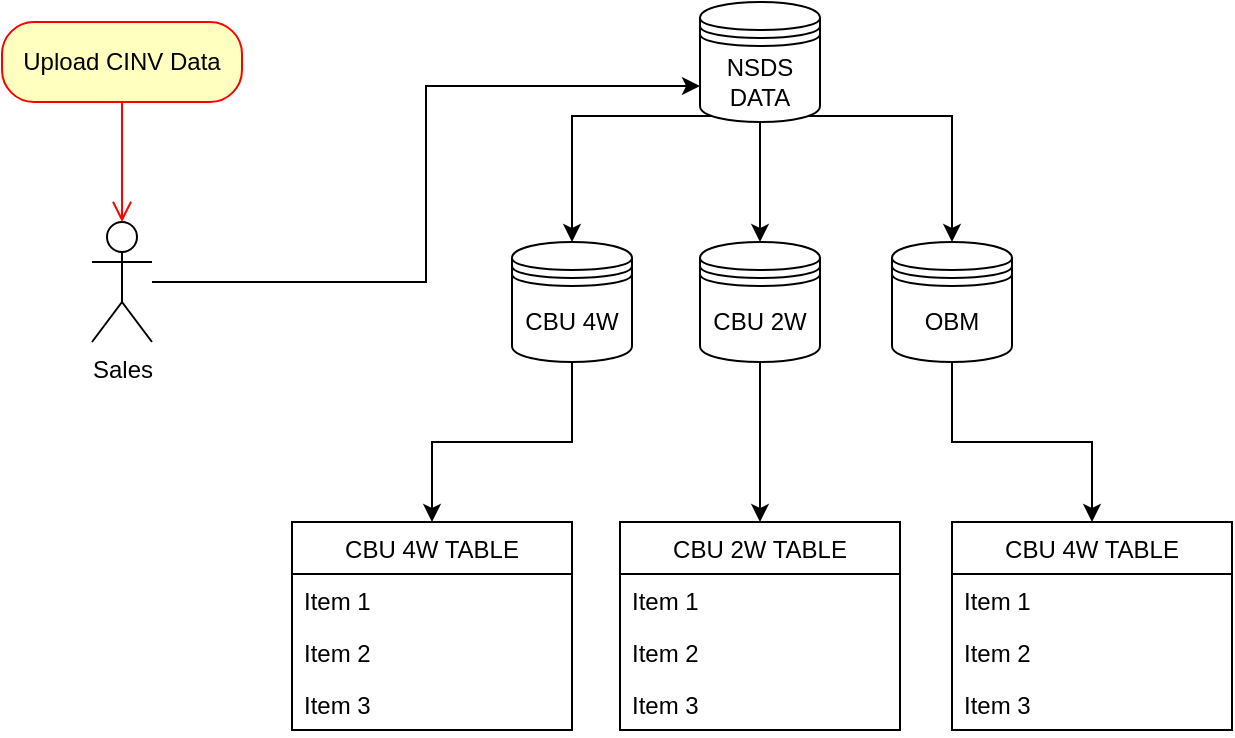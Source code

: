 <mxfile version="15.2.7" type="github">
  <diagram id="DOrdf2GdDWUqK32FPt1q" name="Page-1">
    <mxGraphModel dx="868" dy="412" grid="1" gridSize="10" guides="1" tooltips="1" connect="1" arrows="1" fold="1" page="1" pageScale="1" pageWidth="827" pageHeight="1169" math="0" shadow="0">
      <root>
        <mxCell id="0" />
        <mxCell id="1" parent="0" />
        <mxCell id="yJXbLsx19bje6TVqqQ3_-3" style="edgeStyle=orthogonalEdgeStyle;rounded=0;orthogonalLoop=1;jettySize=auto;html=1;exitX=0.15;exitY=0.95;exitDx=0;exitDy=0;entryX=0.5;entryY=0;entryDx=0;entryDy=0;exitPerimeter=0;" edge="1" parent="1" source="yJXbLsx19bje6TVqqQ3_-1" target="yJXbLsx19bje6TVqqQ3_-2">
          <mxGeometry relative="1" as="geometry" />
        </mxCell>
        <mxCell id="yJXbLsx19bje6TVqqQ3_-6" style="edgeStyle=orthogonalEdgeStyle;rounded=0;orthogonalLoop=1;jettySize=auto;html=1;exitX=0.5;exitY=1;exitDx=0;exitDy=0;entryX=0.5;entryY=0;entryDx=0;entryDy=0;" edge="1" parent="1" source="yJXbLsx19bje6TVqqQ3_-1" target="yJXbLsx19bje6TVqqQ3_-4">
          <mxGeometry relative="1" as="geometry" />
        </mxCell>
        <mxCell id="yJXbLsx19bje6TVqqQ3_-7" style="edgeStyle=orthogonalEdgeStyle;rounded=0;orthogonalLoop=1;jettySize=auto;html=1;exitX=0.85;exitY=0.95;exitDx=0;exitDy=0;exitPerimeter=0;" edge="1" parent="1" source="yJXbLsx19bje6TVqqQ3_-1" target="yJXbLsx19bje6TVqqQ3_-5">
          <mxGeometry relative="1" as="geometry" />
        </mxCell>
        <mxCell id="yJXbLsx19bje6TVqqQ3_-1" value="NSDS DATA" style="shape=datastore;whiteSpace=wrap;html=1;" vertex="1" parent="1">
          <mxGeometry x="354" y="90" width="60" height="60" as="geometry" />
        </mxCell>
        <mxCell id="yJXbLsx19bje6TVqqQ3_-12" style="edgeStyle=orthogonalEdgeStyle;rounded=0;orthogonalLoop=1;jettySize=auto;html=1;exitX=0.5;exitY=1;exitDx=0;exitDy=0;entryX=0.5;entryY=0;entryDx=0;entryDy=0;" edge="1" parent="1" source="yJXbLsx19bje6TVqqQ3_-2" target="yJXbLsx19bje6TVqqQ3_-8">
          <mxGeometry relative="1" as="geometry" />
        </mxCell>
        <mxCell id="yJXbLsx19bje6TVqqQ3_-2" value="CBU 4W" style="shape=datastore;whiteSpace=wrap;html=1;" vertex="1" parent="1">
          <mxGeometry x="260" y="210" width="60" height="60" as="geometry" />
        </mxCell>
        <mxCell id="yJXbLsx19bje6TVqqQ3_-17" style="edgeStyle=orthogonalEdgeStyle;rounded=0;orthogonalLoop=1;jettySize=auto;html=1;exitX=0.5;exitY=1;exitDx=0;exitDy=0;" edge="1" parent="1" source="yJXbLsx19bje6TVqqQ3_-4" target="yJXbLsx19bje6TVqqQ3_-13">
          <mxGeometry relative="1" as="geometry" />
        </mxCell>
        <mxCell id="yJXbLsx19bje6TVqqQ3_-4" value="CBU 2W" style="shape=datastore;whiteSpace=wrap;html=1;" vertex="1" parent="1">
          <mxGeometry x="354" y="210" width="60" height="60" as="geometry" />
        </mxCell>
        <mxCell id="yJXbLsx19bje6TVqqQ3_-22" style="edgeStyle=orthogonalEdgeStyle;rounded=0;orthogonalLoop=1;jettySize=auto;html=1;exitX=0.5;exitY=1;exitDx=0;exitDy=0;" edge="1" parent="1" source="yJXbLsx19bje6TVqqQ3_-5" target="yJXbLsx19bje6TVqqQ3_-18">
          <mxGeometry relative="1" as="geometry" />
        </mxCell>
        <mxCell id="yJXbLsx19bje6TVqqQ3_-5" value="OBM" style="shape=datastore;whiteSpace=wrap;html=1;" vertex="1" parent="1">
          <mxGeometry x="450" y="210" width="60" height="60" as="geometry" />
        </mxCell>
        <mxCell id="yJXbLsx19bje6TVqqQ3_-8" value="CBU 4W TABLE" style="swimlane;fontStyle=0;childLayout=stackLayout;horizontal=1;startSize=26;fillColor=none;horizontalStack=0;resizeParent=1;resizeParentMax=0;resizeLast=0;collapsible=1;marginBottom=0;" vertex="1" parent="1">
          <mxGeometry x="150" y="350" width="140" height="104" as="geometry" />
        </mxCell>
        <mxCell id="yJXbLsx19bje6TVqqQ3_-9" value="Item 1" style="text;strokeColor=none;fillColor=none;align=left;verticalAlign=top;spacingLeft=4;spacingRight=4;overflow=hidden;rotatable=0;points=[[0,0.5],[1,0.5]];portConstraint=eastwest;" vertex="1" parent="yJXbLsx19bje6TVqqQ3_-8">
          <mxGeometry y="26" width="140" height="26" as="geometry" />
        </mxCell>
        <mxCell id="yJXbLsx19bje6TVqqQ3_-10" value="Item 2" style="text;strokeColor=none;fillColor=none;align=left;verticalAlign=top;spacingLeft=4;spacingRight=4;overflow=hidden;rotatable=0;points=[[0,0.5],[1,0.5]];portConstraint=eastwest;" vertex="1" parent="yJXbLsx19bje6TVqqQ3_-8">
          <mxGeometry y="52" width="140" height="26" as="geometry" />
        </mxCell>
        <mxCell id="yJXbLsx19bje6TVqqQ3_-11" value="Item 3" style="text;strokeColor=none;fillColor=none;align=left;verticalAlign=top;spacingLeft=4;spacingRight=4;overflow=hidden;rotatable=0;points=[[0,0.5],[1,0.5]];portConstraint=eastwest;" vertex="1" parent="yJXbLsx19bje6TVqqQ3_-8">
          <mxGeometry y="78" width="140" height="26" as="geometry" />
        </mxCell>
        <mxCell id="yJXbLsx19bje6TVqqQ3_-13" value="CBU 2W TABLE" style="swimlane;fontStyle=0;childLayout=stackLayout;horizontal=1;startSize=26;fillColor=none;horizontalStack=0;resizeParent=1;resizeParentMax=0;resizeLast=0;collapsible=1;marginBottom=0;" vertex="1" parent="1">
          <mxGeometry x="314" y="350" width="140" height="104" as="geometry" />
        </mxCell>
        <mxCell id="yJXbLsx19bje6TVqqQ3_-14" value="Item 1" style="text;strokeColor=none;fillColor=none;align=left;verticalAlign=top;spacingLeft=4;spacingRight=4;overflow=hidden;rotatable=0;points=[[0,0.5],[1,0.5]];portConstraint=eastwest;" vertex="1" parent="yJXbLsx19bje6TVqqQ3_-13">
          <mxGeometry y="26" width="140" height="26" as="geometry" />
        </mxCell>
        <mxCell id="yJXbLsx19bje6TVqqQ3_-15" value="Item 2" style="text;strokeColor=none;fillColor=none;align=left;verticalAlign=top;spacingLeft=4;spacingRight=4;overflow=hidden;rotatable=0;points=[[0,0.5],[1,0.5]];portConstraint=eastwest;" vertex="1" parent="yJXbLsx19bje6TVqqQ3_-13">
          <mxGeometry y="52" width="140" height="26" as="geometry" />
        </mxCell>
        <mxCell id="yJXbLsx19bje6TVqqQ3_-16" value="Item 3" style="text;strokeColor=none;fillColor=none;align=left;verticalAlign=top;spacingLeft=4;spacingRight=4;overflow=hidden;rotatable=0;points=[[0,0.5],[1,0.5]];portConstraint=eastwest;" vertex="1" parent="yJXbLsx19bje6TVqqQ3_-13">
          <mxGeometry y="78" width="140" height="26" as="geometry" />
        </mxCell>
        <mxCell id="yJXbLsx19bje6TVqqQ3_-18" value="CBU 4W TABLE" style="swimlane;fontStyle=0;childLayout=stackLayout;horizontal=1;startSize=26;fillColor=none;horizontalStack=0;resizeParent=1;resizeParentMax=0;resizeLast=0;collapsible=1;marginBottom=0;" vertex="1" parent="1">
          <mxGeometry x="480" y="350" width="140" height="104" as="geometry" />
        </mxCell>
        <mxCell id="yJXbLsx19bje6TVqqQ3_-19" value="Item 1" style="text;strokeColor=none;fillColor=none;align=left;verticalAlign=top;spacingLeft=4;spacingRight=4;overflow=hidden;rotatable=0;points=[[0,0.5],[1,0.5]];portConstraint=eastwest;" vertex="1" parent="yJXbLsx19bje6TVqqQ3_-18">
          <mxGeometry y="26" width="140" height="26" as="geometry" />
        </mxCell>
        <mxCell id="yJXbLsx19bje6TVqqQ3_-20" value="Item 2" style="text;strokeColor=none;fillColor=none;align=left;verticalAlign=top;spacingLeft=4;spacingRight=4;overflow=hidden;rotatable=0;points=[[0,0.5],[1,0.5]];portConstraint=eastwest;" vertex="1" parent="yJXbLsx19bje6TVqqQ3_-18">
          <mxGeometry y="52" width="140" height="26" as="geometry" />
        </mxCell>
        <mxCell id="yJXbLsx19bje6TVqqQ3_-21" value="Item 3" style="text;strokeColor=none;fillColor=none;align=left;verticalAlign=top;spacingLeft=4;spacingRight=4;overflow=hidden;rotatable=0;points=[[0,0.5],[1,0.5]];portConstraint=eastwest;" vertex="1" parent="yJXbLsx19bje6TVqqQ3_-18">
          <mxGeometry y="78" width="140" height="26" as="geometry" />
        </mxCell>
        <mxCell id="yJXbLsx19bje6TVqqQ3_-24" style="edgeStyle=orthogonalEdgeStyle;rounded=0;orthogonalLoop=1;jettySize=auto;html=1;entryX=0;entryY=0.7;entryDx=0;entryDy=0;" edge="1" parent="1" source="yJXbLsx19bje6TVqqQ3_-23" target="yJXbLsx19bje6TVqqQ3_-1">
          <mxGeometry relative="1" as="geometry" />
        </mxCell>
        <mxCell id="yJXbLsx19bje6TVqqQ3_-23" value="Sales" style="shape=umlActor;verticalLabelPosition=bottom;verticalAlign=top;html=1;" vertex="1" parent="1">
          <mxGeometry x="50" y="200" width="30" height="60" as="geometry" />
        </mxCell>
        <mxCell id="yJXbLsx19bje6TVqqQ3_-27" value="Upload CINV Data" style="rounded=1;whiteSpace=wrap;html=1;arcSize=40;fontColor=#000000;fillColor=#ffffc0;strokeColor=#ff0000;" vertex="1" parent="1">
          <mxGeometry x="5" y="100" width="120" height="40" as="geometry" />
        </mxCell>
        <mxCell id="yJXbLsx19bje6TVqqQ3_-28" value="" style="edgeStyle=orthogonalEdgeStyle;html=1;verticalAlign=bottom;endArrow=open;endSize=8;strokeColor=#ff0000;" edge="1" source="yJXbLsx19bje6TVqqQ3_-27" parent="1">
          <mxGeometry relative="1" as="geometry">
            <mxPoint x="65" y="200" as="targetPoint" />
          </mxGeometry>
        </mxCell>
      </root>
    </mxGraphModel>
  </diagram>
</mxfile>
